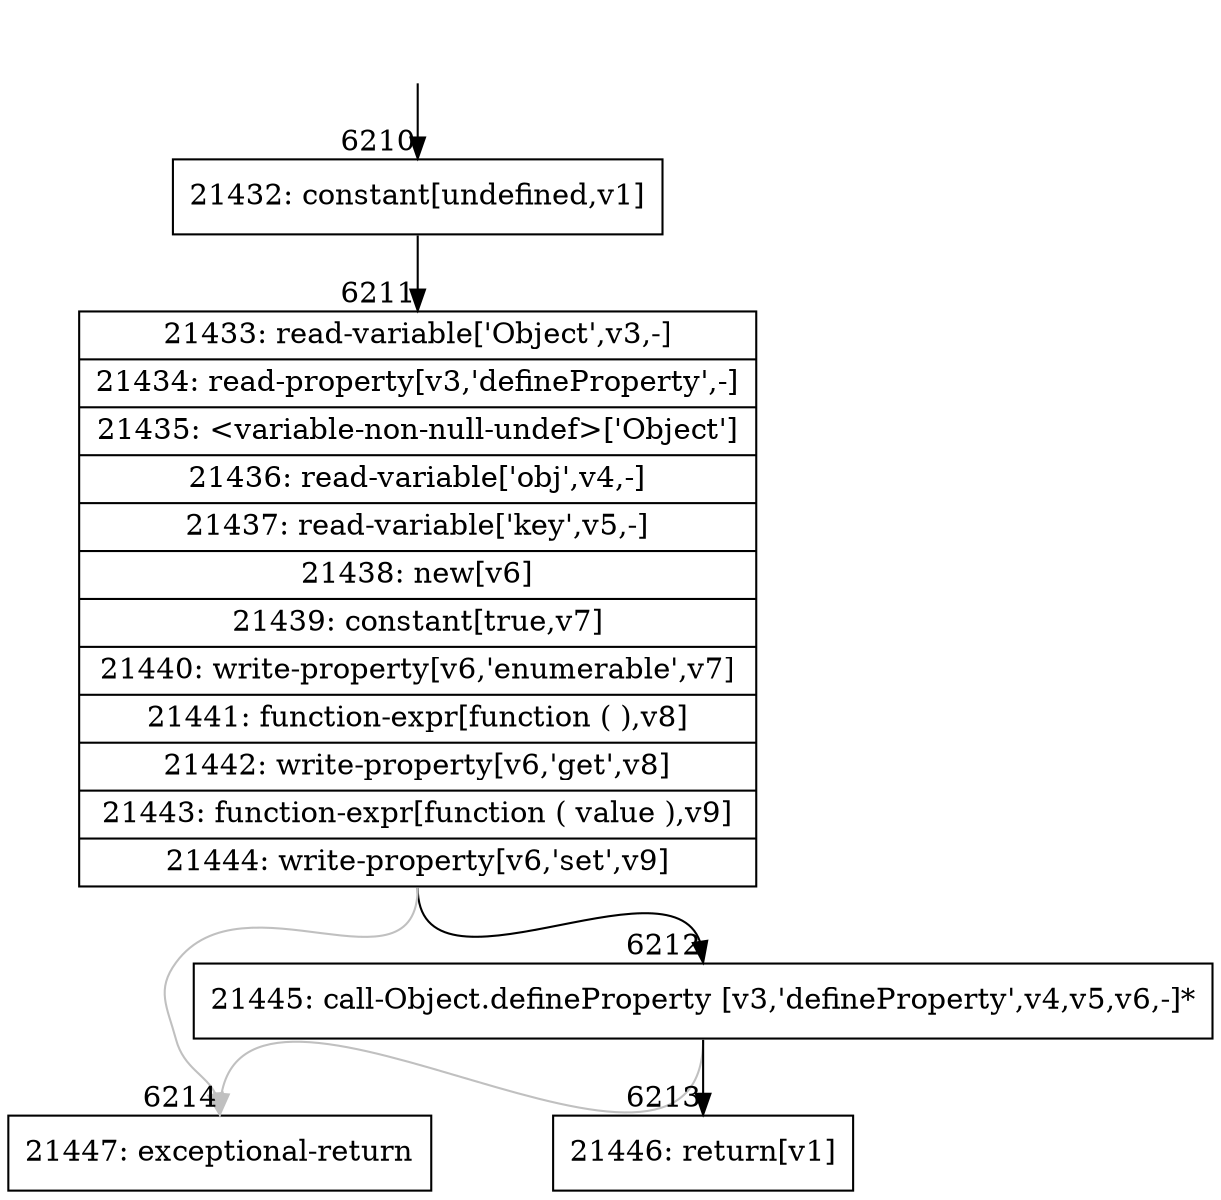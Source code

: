 digraph {
rankdir="TD"
BB_entry427[shape=none,label=""];
BB_entry427 -> BB6210 [tailport=s, headport=n, headlabel="    6210"]
BB6210 [shape=record label="{21432: constant[undefined,v1]}" ] 
BB6210 -> BB6211 [tailport=s, headport=n, headlabel="      6211"]
BB6211 [shape=record label="{21433: read-variable['Object',v3,-]|21434: read-property[v3,'defineProperty',-]|21435: \<variable-non-null-undef\>['Object']|21436: read-variable['obj',v4,-]|21437: read-variable['key',v5,-]|21438: new[v6]|21439: constant[true,v7]|21440: write-property[v6,'enumerable',v7]|21441: function-expr[function ( ),v8]|21442: write-property[v6,'get',v8]|21443: function-expr[function ( value ),v9]|21444: write-property[v6,'set',v9]}" ] 
BB6211 -> BB6212 [tailport=s, headport=n, headlabel="      6212"]
BB6211 -> BB6214 [tailport=s, headport=n, color=gray, headlabel="      6214"]
BB6212 [shape=record label="{21445: call-Object.defineProperty [v3,'defineProperty',v4,v5,v6,-]*}" ] 
BB6212 -> BB6213 [tailport=s, headport=n, headlabel="      6213"]
BB6212 -> BB6214 [tailport=s, headport=n, color=gray]
BB6213 [shape=record label="{21446: return[v1]}" ] 
BB6214 [shape=record label="{21447: exceptional-return}" ] 
//#$~ 11000
}
